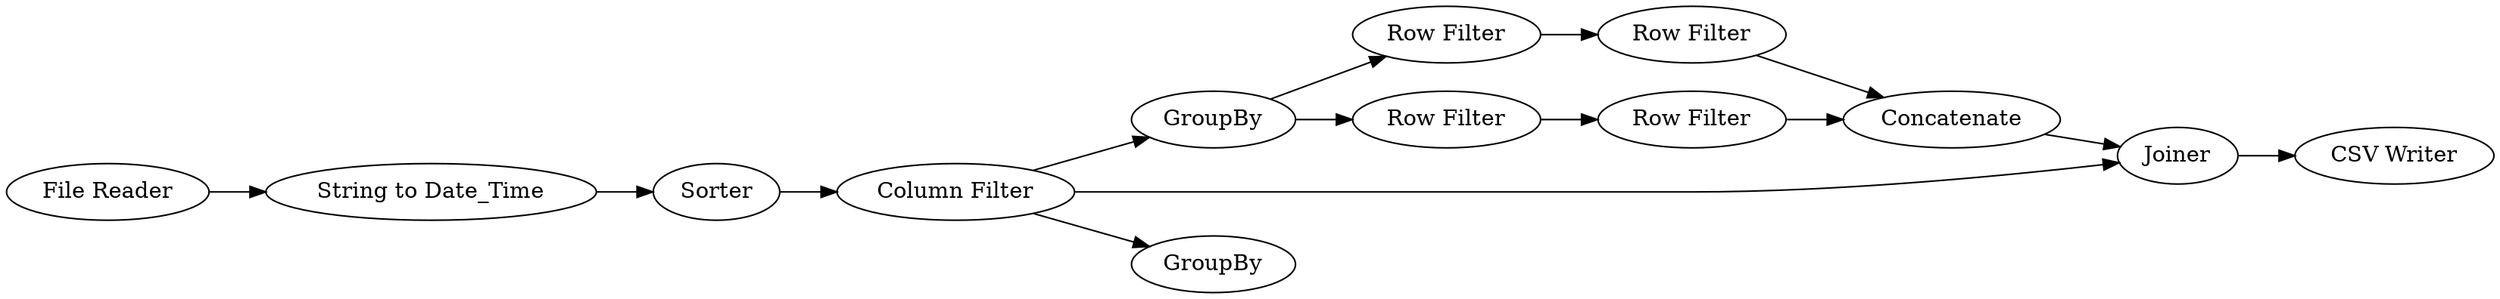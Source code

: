 digraph {
	32 -> 24
	3 -> 32
	21 -> 29
	30 -> 25
	29 -> 27
	4 -> 25
	4 -> 22
	25 -> 31
	4 -> 21
	26 -> 30
	21 -> 28
	28 -> 26
	27 -> 30
	24 -> 4
	24 [label=Sorter]
	27 [label="Row Filter"]
	30 [label=Concatenate]
	22 [label=GroupBy]
	29 [label="Row Filter"]
	28 [label="Row Filter"]
	31 [label="CSV Writer"]
	4 [label="Column Filter"]
	21 [label=GroupBy]
	26 [label="Row Filter"]
	25 [label=Joiner]
	32 [label="String to Date_Time"]
	3 [label="File Reader"]
	rankdir=LR
}
